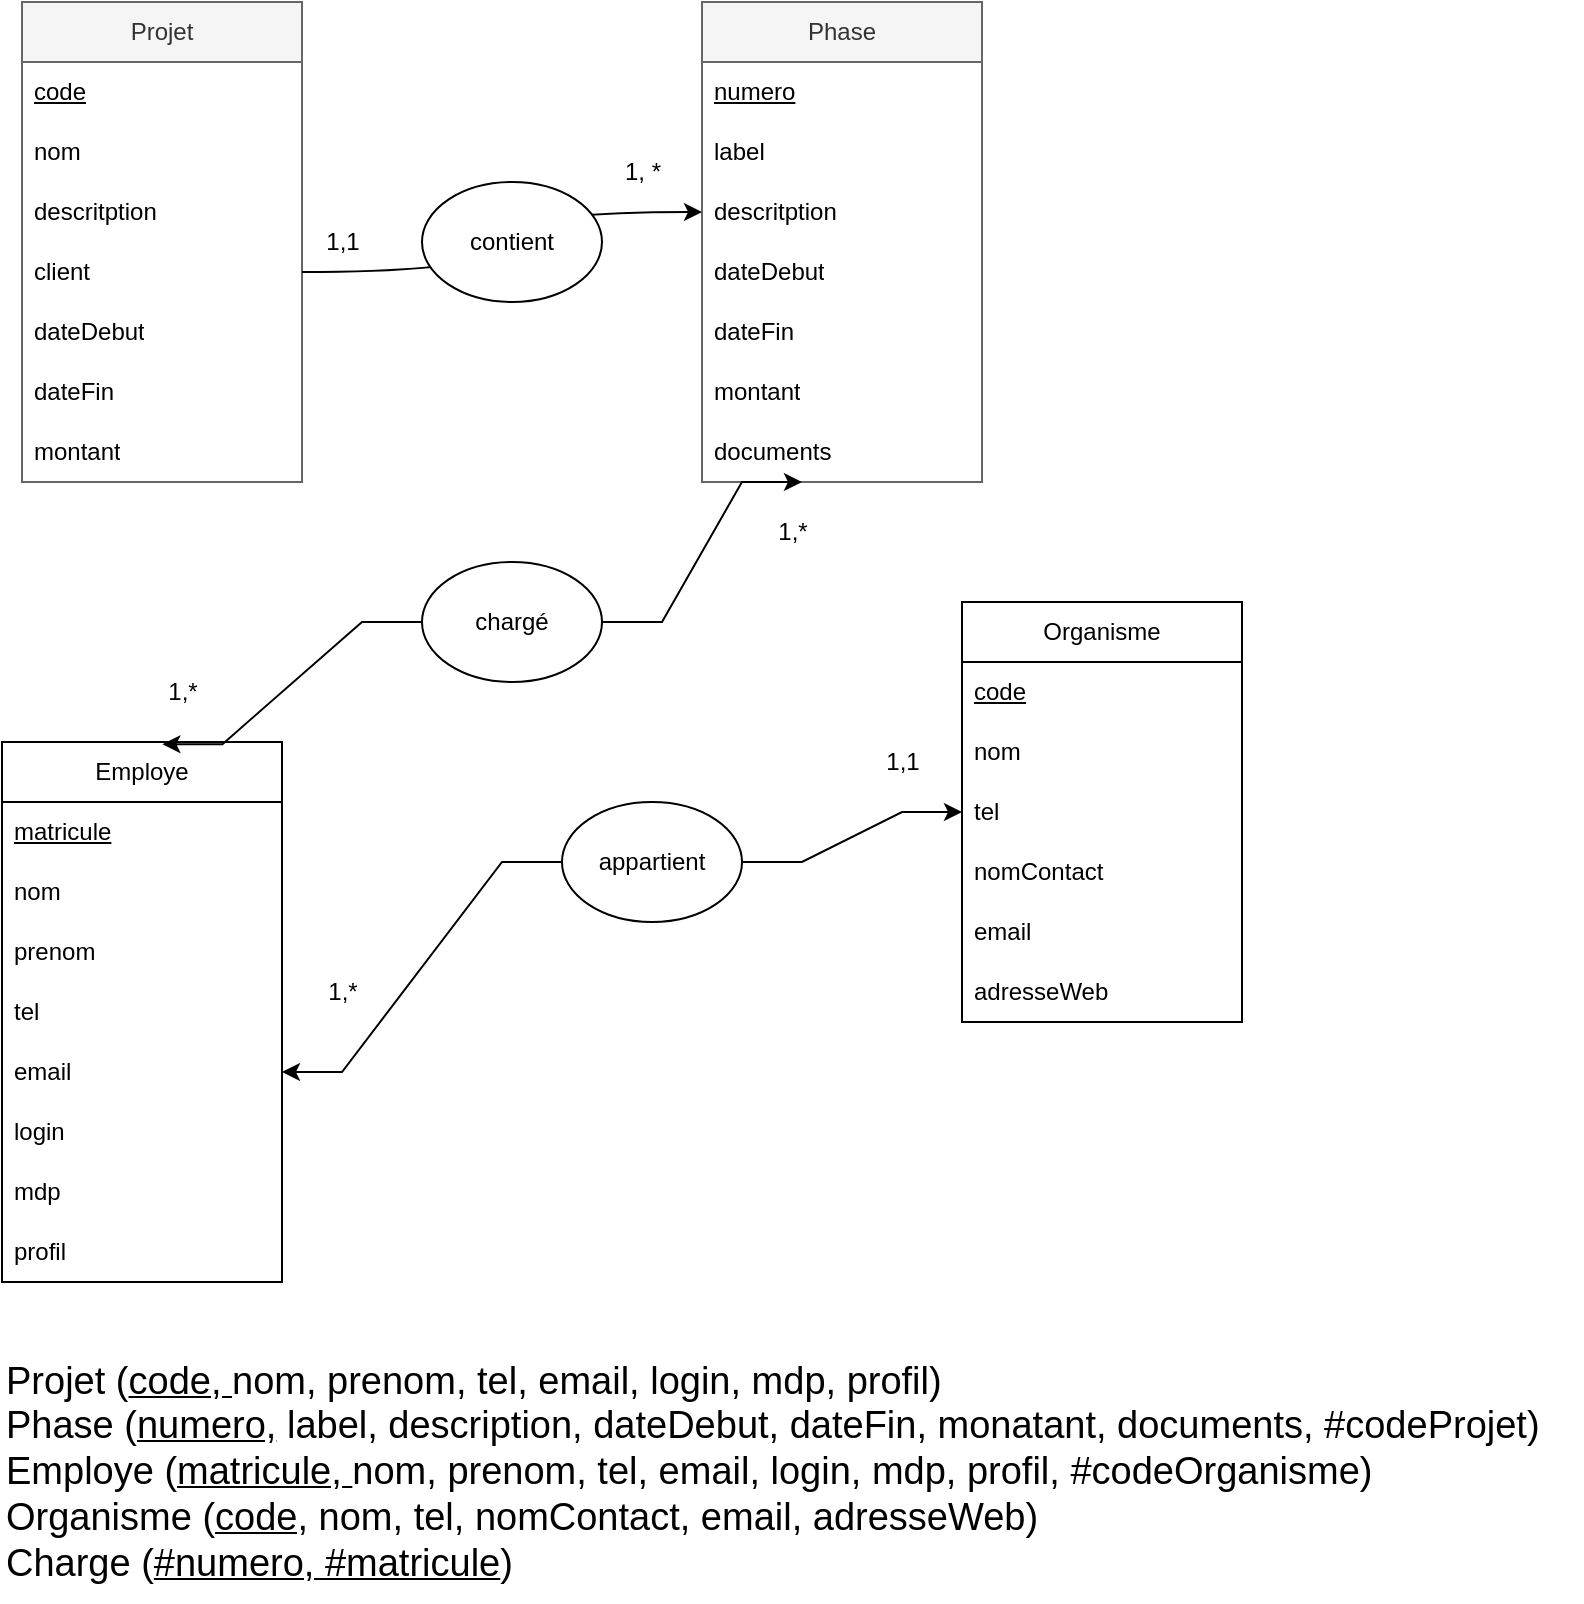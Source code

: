 <mxfile version="22.1.0" type="github">
  <diagram name="Page-1" id="JcwvRXh8fehNPFBF6PG1">
    <mxGraphModel dx="1098" dy="846" grid="1" gridSize="10" guides="1" tooltips="1" connect="1" arrows="1" fold="1" page="1" pageScale="1" pageWidth="850" pageHeight="1100" background="none" math="0" shadow="0">
      <root>
        <mxCell id="0" />
        <mxCell id="1" parent="0" />
        <mxCell id="c1ondT2D3TYu2VIoZrk9-1" value="Projet" style="swimlane;fontStyle=0;childLayout=stackLayout;horizontal=1;startSize=30;horizontalStack=0;resizeParent=1;resizeParentMax=0;resizeLast=0;collapsible=1;marginBottom=0;whiteSpace=wrap;html=1;fillColor=#f5f5f5;fontColor=#333333;strokeColor=#666666;" parent="1" vertex="1">
          <mxGeometry x="40" y="170" width="140" height="240" as="geometry">
            <mxRectangle x="70" y="180" width="70" height="30" as="alternateBounds" />
          </mxGeometry>
        </mxCell>
        <mxCell id="c1ondT2D3TYu2VIoZrk9-2" value="&lt;u&gt;code&lt;/u&gt;" style="text;strokeColor=none;fillColor=none;align=left;verticalAlign=middle;spacingLeft=4;spacingRight=4;overflow=hidden;points=[[0,0.5],[1,0.5]];portConstraint=eastwest;rotatable=0;whiteSpace=wrap;html=1;" parent="c1ondT2D3TYu2VIoZrk9-1" vertex="1">
          <mxGeometry y="30" width="140" height="30" as="geometry" />
        </mxCell>
        <mxCell id="c1ondT2D3TYu2VIoZrk9-3" value="nom" style="text;strokeColor=none;fillColor=none;align=left;verticalAlign=middle;spacingLeft=4;spacingRight=4;overflow=hidden;points=[[0,0.5],[1,0.5]];portConstraint=eastwest;rotatable=0;whiteSpace=wrap;html=1;" parent="c1ondT2D3TYu2VIoZrk9-1" vertex="1">
          <mxGeometry y="60" width="140" height="30" as="geometry" />
        </mxCell>
        <mxCell id="c1ondT2D3TYu2VIoZrk9-4" value="descritption" style="text;strokeColor=none;fillColor=none;align=left;verticalAlign=middle;spacingLeft=4;spacingRight=4;overflow=hidden;points=[[0,0.5],[1,0.5]];portConstraint=eastwest;rotatable=0;whiteSpace=wrap;html=1;" parent="c1ondT2D3TYu2VIoZrk9-1" vertex="1">
          <mxGeometry y="90" width="140" height="30" as="geometry" />
        </mxCell>
        <mxCell id="c1ondT2D3TYu2VIoZrk9-6" value="client" style="text;strokeColor=none;fillColor=none;align=left;verticalAlign=middle;spacingLeft=4;spacingRight=4;overflow=hidden;points=[[0,0.5],[1,0.5]];portConstraint=eastwest;rotatable=0;whiteSpace=wrap;html=1;" parent="c1ondT2D3TYu2VIoZrk9-1" vertex="1">
          <mxGeometry y="120" width="140" height="30" as="geometry" />
        </mxCell>
        <mxCell id="c1ondT2D3TYu2VIoZrk9-13" value="dateDebut" style="text;strokeColor=none;fillColor=none;align=left;verticalAlign=middle;spacingLeft=4;spacingRight=4;overflow=hidden;points=[[0,0.5],[1,0.5]];portConstraint=eastwest;rotatable=0;whiteSpace=wrap;html=1;" parent="c1ondT2D3TYu2VIoZrk9-1" vertex="1">
          <mxGeometry y="150" width="140" height="30" as="geometry" />
        </mxCell>
        <mxCell id="c1ondT2D3TYu2VIoZrk9-12" value="dateFin" style="text;strokeColor=none;fillColor=none;align=left;verticalAlign=middle;spacingLeft=4;spacingRight=4;overflow=hidden;points=[[0,0.5],[1,0.5]];portConstraint=eastwest;rotatable=0;whiteSpace=wrap;html=1;" parent="c1ondT2D3TYu2VIoZrk9-1" vertex="1">
          <mxGeometry y="180" width="140" height="30" as="geometry" />
        </mxCell>
        <mxCell id="c1ondT2D3TYu2VIoZrk9-14" value="montant" style="text;strokeColor=none;fillColor=none;align=left;verticalAlign=middle;spacingLeft=4;spacingRight=4;overflow=hidden;points=[[0,0.5],[1,0.5]];portConstraint=eastwest;rotatable=0;whiteSpace=wrap;html=1;" parent="c1ondT2D3TYu2VIoZrk9-1" vertex="1">
          <mxGeometry y="210" width="140" height="30" as="geometry" />
        </mxCell>
        <mxCell id="c1ondT2D3TYu2VIoZrk9-16" value="Phase" style="swimlane;fontStyle=0;childLayout=stackLayout;horizontal=1;startSize=30;horizontalStack=0;resizeParent=1;resizeParentMax=0;resizeLast=0;collapsible=1;marginBottom=0;whiteSpace=wrap;html=1;fillColor=#f5f5f5;fontColor=#333333;strokeColor=#666666;" parent="1" vertex="1">
          <mxGeometry x="380" y="170" width="140" height="240" as="geometry">
            <mxRectangle x="70" y="180" width="70" height="30" as="alternateBounds" />
          </mxGeometry>
        </mxCell>
        <mxCell id="c1ondT2D3TYu2VIoZrk9-17" value="&lt;u&gt;numero&lt;/u&gt;" style="text;strokeColor=none;fillColor=none;align=left;verticalAlign=middle;spacingLeft=4;spacingRight=4;overflow=hidden;points=[[0,0.5],[1,0.5]];portConstraint=eastwest;rotatable=0;whiteSpace=wrap;html=1;" parent="c1ondT2D3TYu2VIoZrk9-16" vertex="1">
          <mxGeometry y="30" width="140" height="30" as="geometry" />
        </mxCell>
        <mxCell id="c1ondT2D3TYu2VIoZrk9-18" value="label" style="text;strokeColor=none;fillColor=none;align=left;verticalAlign=middle;spacingLeft=4;spacingRight=4;overflow=hidden;points=[[0,0.5],[1,0.5]];portConstraint=eastwest;rotatable=0;whiteSpace=wrap;html=1;" parent="c1ondT2D3TYu2VIoZrk9-16" vertex="1">
          <mxGeometry y="60" width="140" height="30" as="geometry" />
        </mxCell>
        <mxCell id="c1ondT2D3TYu2VIoZrk9-19" value="descritption" style="text;strokeColor=none;fillColor=none;align=left;verticalAlign=middle;spacingLeft=4;spacingRight=4;overflow=hidden;points=[[0,0.5],[1,0.5]];portConstraint=eastwest;rotatable=0;whiteSpace=wrap;html=1;" parent="c1ondT2D3TYu2VIoZrk9-16" vertex="1">
          <mxGeometry y="90" width="140" height="30" as="geometry" />
        </mxCell>
        <mxCell id="c1ondT2D3TYu2VIoZrk9-21" value="dateDebut" style="text;strokeColor=none;fillColor=none;align=left;verticalAlign=middle;spacingLeft=4;spacingRight=4;overflow=hidden;points=[[0,0.5],[1,0.5]];portConstraint=eastwest;rotatable=0;whiteSpace=wrap;html=1;" parent="c1ondT2D3TYu2VIoZrk9-16" vertex="1">
          <mxGeometry y="120" width="140" height="30" as="geometry" />
        </mxCell>
        <mxCell id="c1ondT2D3TYu2VIoZrk9-22" value="dateFin" style="text;strokeColor=none;fillColor=none;align=left;verticalAlign=middle;spacingLeft=4;spacingRight=4;overflow=hidden;points=[[0,0.5],[1,0.5]];portConstraint=eastwest;rotatable=0;whiteSpace=wrap;html=1;" parent="c1ondT2D3TYu2VIoZrk9-16" vertex="1">
          <mxGeometry y="150" width="140" height="30" as="geometry" />
        </mxCell>
        <mxCell id="c1ondT2D3TYu2VIoZrk9-24" value="montant" style="text;strokeColor=none;fillColor=none;align=left;verticalAlign=middle;spacingLeft=4;spacingRight=4;overflow=hidden;points=[[0,0.5],[1,0.5]];portConstraint=eastwest;rotatable=0;whiteSpace=wrap;html=1;" parent="c1ondT2D3TYu2VIoZrk9-16" vertex="1">
          <mxGeometry y="180" width="140" height="30" as="geometry" />
        </mxCell>
        <mxCell id="tyv46yjVIW6z6vfQqK9z-3" value="documents" style="text;strokeColor=none;fillColor=none;align=left;verticalAlign=middle;spacingLeft=4;spacingRight=4;overflow=hidden;points=[[0,0.5],[1,0.5]];portConstraint=eastwest;rotatable=0;whiteSpace=wrap;html=1;" parent="c1ondT2D3TYu2VIoZrk9-16" vertex="1">
          <mxGeometry y="210" width="140" height="30" as="geometry" />
        </mxCell>
        <mxCell id="c1ondT2D3TYu2VIoZrk9-25" style="rounded=0;orthogonalLoop=1;jettySize=auto;html=1;entryX=0;entryY=0.5;entryDx=0;entryDy=0;edgeStyle=orthogonalEdgeStyle;curved=1;" parent="1" source="c1ondT2D3TYu2VIoZrk9-6" target="c1ondT2D3TYu2VIoZrk9-19" edge="1">
          <mxGeometry relative="1" as="geometry" />
        </mxCell>
        <mxCell id="c1ondT2D3TYu2VIoZrk9-26" value="contient" style="ellipse;whiteSpace=wrap;html=1;" parent="1" vertex="1">
          <mxGeometry x="240" y="260" width="90" height="60" as="geometry" />
        </mxCell>
        <mxCell id="tyv46yjVIW6z6vfQqK9z-1" value="1, *" style="text;html=1;align=center;verticalAlign=middle;resizable=0;points=[];autosize=1;strokeColor=none;fillColor=none;" parent="1" vertex="1">
          <mxGeometry x="330" y="240" width="40" height="30" as="geometry" />
        </mxCell>
        <mxCell id="tyv46yjVIW6z6vfQqK9z-2" value="1,1" style="text;html=1;align=center;verticalAlign=middle;resizable=0;points=[];autosize=1;strokeColor=none;fillColor=none;" parent="1" vertex="1">
          <mxGeometry x="180" y="275" width="40" height="30" as="geometry" />
        </mxCell>
        <mxCell id="tyv46yjVIW6z6vfQqK9z-4" value="Employe" style="swimlane;fontStyle=0;childLayout=stackLayout;horizontal=1;startSize=30;horizontalStack=0;resizeParent=1;resizeParentMax=0;resizeLast=0;collapsible=1;marginBottom=0;whiteSpace=wrap;html=1;" parent="1" vertex="1">
          <mxGeometry x="30" y="540" width="140" height="270" as="geometry" />
        </mxCell>
        <mxCell id="tyv46yjVIW6z6vfQqK9z-5" value="&lt;u&gt;matricule&lt;/u&gt;" style="text;strokeColor=none;fillColor=none;align=left;verticalAlign=middle;spacingLeft=4;spacingRight=4;overflow=hidden;points=[[0,0.5],[1,0.5]];portConstraint=eastwest;rotatable=0;whiteSpace=wrap;html=1;" parent="tyv46yjVIW6z6vfQqK9z-4" vertex="1">
          <mxGeometry y="30" width="140" height="30" as="geometry" />
        </mxCell>
        <mxCell id="tyv46yjVIW6z6vfQqK9z-6" value="nom" style="text;strokeColor=none;fillColor=none;align=left;verticalAlign=middle;spacingLeft=4;spacingRight=4;overflow=hidden;points=[[0,0.5],[1,0.5]];portConstraint=eastwest;rotatable=0;whiteSpace=wrap;html=1;" parent="tyv46yjVIW6z6vfQqK9z-4" vertex="1">
          <mxGeometry y="60" width="140" height="30" as="geometry" />
        </mxCell>
        <mxCell id="tyv46yjVIW6z6vfQqK9z-11" value="prenom" style="text;strokeColor=none;fillColor=none;align=left;verticalAlign=middle;spacingLeft=4;spacingRight=4;overflow=hidden;points=[[0,0.5],[1,0.5]];portConstraint=eastwest;rotatable=0;whiteSpace=wrap;html=1;" parent="tyv46yjVIW6z6vfQqK9z-4" vertex="1">
          <mxGeometry y="90" width="140" height="30" as="geometry" />
        </mxCell>
        <mxCell id="tyv46yjVIW6z6vfQqK9z-7" value="tel" style="text;strokeColor=none;fillColor=none;align=left;verticalAlign=middle;spacingLeft=4;spacingRight=4;overflow=hidden;points=[[0,0.5],[1,0.5]];portConstraint=eastwest;rotatable=0;whiteSpace=wrap;html=1;" parent="tyv46yjVIW6z6vfQqK9z-4" vertex="1">
          <mxGeometry y="120" width="140" height="30" as="geometry" />
        </mxCell>
        <mxCell id="tyv46yjVIW6z6vfQqK9z-8" value="email" style="text;strokeColor=none;fillColor=none;align=left;verticalAlign=middle;spacingLeft=4;spacingRight=4;overflow=hidden;points=[[0,0.5],[1,0.5]];portConstraint=eastwest;rotatable=0;whiteSpace=wrap;html=1;" parent="tyv46yjVIW6z6vfQqK9z-4" vertex="1">
          <mxGeometry y="150" width="140" height="30" as="geometry" />
        </mxCell>
        <mxCell id="tyv46yjVIW6z6vfQqK9z-10" value="login" style="text;strokeColor=none;fillColor=none;align=left;verticalAlign=middle;spacingLeft=4;spacingRight=4;overflow=hidden;points=[[0,0.5],[1,0.5]];portConstraint=eastwest;rotatable=0;whiteSpace=wrap;html=1;" parent="tyv46yjVIW6z6vfQqK9z-4" vertex="1">
          <mxGeometry y="180" width="140" height="30" as="geometry" />
        </mxCell>
        <mxCell id="tyv46yjVIW6z6vfQqK9z-9" value="mdp" style="text;strokeColor=none;fillColor=none;align=left;verticalAlign=middle;spacingLeft=4;spacingRight=4;overflow=hidden;points=[[0,0.5],[1,0.5]];portConstraint=eastwest;rotatable=0;whiteSpace=wrap;html=1;" parent="tyv46yjVIW6z6vfQqK9z-4" vertex="1">
          <mxGeometry y="210" width="140" height="30" as="geometry" />
        </mxCell>
        <mxCell id="tyv46yjVIW6z6vfQqK9z-12" value="profil" style="text;strokeColor=none;fillColor=none;align=left;verticalAlign=middle;spacingLeft=4;spacingRight=4;overflow=hidden;points=[[0,0.5],[1,0.5]];portConstraint=eastwest;rotatable=0;whiteSpace=wrap;html=1;" parent="tyv46yjVIW6z6vfQqK9z-4" vertex="1">
          <mxGeometry y="240" width="140" height="30" as="geometry" />
        </mxCell>
        <mxCell id="tyv46yjVIW6z6vfQqK9z-14" value="Organisme" style="swimlane;fontStyle=0;childLayout=stackLayout;horizontal=1;startSize=30;horizontalStack=0;resizeParent=1;resizeParentMax=0;resizeLast=0;collapsible=1;marginBottom=0;whiteSpace=wrap;html=1;" parent="1" vertex="1">
          <mxGeometry x="510" y="470" width="140" height="210" as="geometry" />
        </mxCell>
        <mxCell id="tyv46yjVIW6z6vfQqK9z-15" value="&lt;u&gt;code&lt;/u&gt;" style="text;strokeColor=none;fillColor=none;align=left;verticalAlign=middle;spacingLeft=4;spacingRight=4;overflow=hidden;points=[[0,0.5],[1,0.5]];portConstraint=eastwest;rotatable=0;whiteSpace=wrap;html=1;" parent="tyv46yjVIW6z6vfQqK9z-14" vertex="1">
          <mxGeometry y="30" width="140" height="30" as="geometry" />
        </mxCell>
        <mxCell id="tyv46yjVIW6z6vfQqK9z-16" value="nom" style="text;strokeColor=none;fillColor=none;align=left;verticalAlign=middle;spacingLeft=4;spacingRight=4;overflow=hidden;points=[[0,0.5],[1,0.5]];portConstraint=eastwest;rotatable=0;whiteSpace=wrap;html=1;" parent="tyv46yjVIW6z6vfQqK9z-14" vertex="1">
          <mxGeometry y="60" width="140" height="30" as="geometry" />
        </mxCell>
        <mxCell id="tyv46yjVIW6z6vfQqK9z-17" value="tel" style="text;strokeColor=none;fillColor=none;align=left;verticalAlign=middle;spacingLeft=4;spacingRight=4;overflow=hidden;points=[[0,0.5],[1,0.5]];portConstraint=eastwest;rotatable=0;whiteSpace=wrap;html=1;" parent="tyv46yjVIW6z6vfQqK9z-14" vertex="1">
          <mxGeometry y="90" width="140" height="30" as="geometry" />
        </mxCell>
        <mxCell id="tyv46yjVIW6z6vfQqK9z-18" value="nomContact" style="text;strokeColor=none;fillColor=none;align=left;verticalAlign=middle;spacingLeft=4;spacingRight=4;overflow=hidden;points=[[0,0.5],[1,0.5]];portConstraint=eastwest;rotatable=0;whiteSpace=wrap;html=1;" parent="tyv46yjVIW6z6vfQqK9z-14" vertex="1">
          <mxGeometry y="120" width="140" height="30" as="geometry" />
        </mxCell>
        <mxCell id="tyv46yjVIW6z6vfQqK9z-20" value="email" style="text;strokeColor=none;fillColor=none;align=left;verticalAlign=middle;spacingLeft=4;spacingRight=4;overflow=hidden;points=[[0,0.5],[1,0.5]];portConstraint=eastwest;rotatable=0;whiteSpace=wrap;html=1;" parent="tyv46yjVIW6z6vfQqK9z-14" vertex="1">
          <mxGeometry y="150" width="140" height="30" as="geometry" />
        </mxCell>
        <mxCell id="tyv46yjVIW6z6vfQqK9z-19" value="adresseWeb" style="text;strokeColor=none;fillColor=none;align=left;verticalAlign=middle;spacingLeft=4;spacingRight=4;overflow=hidden;points=[[0,0.5],[1,0.5]];portConstraint=eastwest;rotatable=0;whiteSpace=wrap;html=1;" parent="tyv46yjVIW6z6vfQqK9z-14" vertex="1">
          <mxGeometry y="180" width="140" height="30" as="geometry" />
        </mxCell>
        <mxCell id="tyv46yjVIW6z6vfQqK9z-23" style="edgeStyle=entityRelationEdgeStyle;rounded=0;orthogonalLoop=1;jettySize=auto;html=1;" parent="1" source="tyv46yjVIW6z6vfQqK9z-21" target="tyv46yjVIW6z6vfQqK9z-17" edge="1">
          <mxGeometry relative="1" as="geometry" />
        </mxCell>
        <mxCell id="2MMuHvvYde0ufxcxUDcJ-1" style="edgeStyle=entityRelationEdgeStyle;rounded=0;orthogonalLoop=1;jettySize=auto;html=1;exitX=0;exitY=0.5;exitDx=0;exitDy=0;entryX=1;entryY=0.5;entryDx=0;entryDy=0;" edge="1" parent="1" source="tyv46yjVIW6z6vfQqK9z-21" target="tyv46yjVIW6z6vfQqK9z-8">
          <mxGeometry relative="1" as="geometry" />
        </mxCell>
        <mxCell id="tyv46yjVIW6z6vfQqK9z-21" value="appartient" style="ellipse;whiteSpace=wrap;html=1;" parent="1" vertex="1">
          <mxGeometry x="310" y="570" width="90" height="60" as="geometry" />
        </mxCell>
        <mxCell id="tyv46yjVIW6z6vfQqK9z-24" value="1,1" style="text;html=1;align=center;verticalAlign=middle;resizable=0;points=[];autosize=1;strokeColor=none;fillColor=none;" parent="1" vertex="1">
          <mxGeometry x="460" y="535" width="40" height="30" as="geometry" />
        </mxCell>
        <mxCell id="tyv46yjVIW6z6vfQqK9z-25" value="1,*" style="text;html=1;align=center;verticalAlign=middle;resizable=0;points=[];autosize=1;strokeColor=none;fillColor=none;" parent="1" vertex="1">
          <mxGeometry x="180" y="650" width="40" height="30" as="geometry" />
        </mxCell>
        <mxCell id="tyv46yjVIW6z6vfQqK9z-26" value="chargé" style="ellipse;whiteSpace=wrap;html=1;" parent="1" vertex="1">
          <mxGeometry x="240" y="450" width="90" height="60" as="geometry" />
        </mxCell>
        <mxCell id="tyv46yjVIW6z6vfQqK9z-29" value="1,*" style="text;html=1;align=center;verticalAlign=middle;resizable=0;points=[];autosize=1;strokeColor=none;fillColor=none;" parent="1" vertex="1">
          <mxGeometry x="100" y="500" width="40" height="30" as="geometry" />
        </mxCell>
        <mxCell id="tyv46yjVIW6z6vfQqK9z-30" value="1,*" style="text;html=1;align=center;verticalAlign=middle;resizable=0;points=[];autosize=1;strokeColor=none;fillColor=none;" parent="1" vertex="1">
          <mxGeometry x="405" y="420" width="40" height="30" as="geometry" />
        </mxCell>
        <mxCell id="tyv46yjVIW6z6vfQqK9z-32" style="edgeStyle=entityRelationEdgeStyle;rounded=0;orthogonalLoop=1;jettySize=auto;html=1;entryX=0.573;entryY=0.004;entryDx=0;entryDy=0;entryPerimeter=0;" parent="1" source="tyv46yjVIW6z6vfQqK9z-26" target="tyv46yjVIW6z6vfQqK9z-4" edge="1">
          <mxGeometry relative="1" as="geometry" />
        </mxCell>
        <mxCell id="tyv46yjVIW6z6vfQqK9z-34" value="&lt;font style=&quot;font-size: 19px;&quot;&gt;Projet (&lt;u&gt;code, &lt;/u&gt;nom, prenom, tel, email, login, mdp, profil)&lt;br&gt;Phase (&lt;u&gt;numero,&lt;/u&gt;&amp;nbsp;label, description, dateDebut, dateFin, monatant, documents, #codeProjet)&lt;br&gt;Employe (&lt;u&gt;matricule,&amp;nbsp;&lt;/u&gt;nom, prenom, tel, email, login, mdp, profil, #codeOrganisme)&lt;br&gt;Organisme (&lt;u&gt;code,&lt;/u&gt; nom, tel, nomContact, email, adresseWeb)&lt;br&gt;Charge (&lt;u&gt;#numero, #matricule&lt;/u&gt;)&lt;/font&gt;" style="text;html=1;align=left;verticalAlign=middle;resizable=0;points=[];autosize=1;strokeColor=none;fillColor=none;strokeWidth=0;" parent="1" vertex="1">
          <mxGeometry x="30" y="840" width="790" height="130" as="geometry" />
        </mxCell>
        <mxCell id="2MMuHvvYde0ufxcxUDcJ-3" style="edgeStyle=entityRelationEdgeStyle;rounded=0;orthogonalLoop=1;jettySize=auto;html=1;entryX=0.357;entryY=1;entryDx=0;entryDy=0;entryPerimeter=0;" edge="1" parent="1" source="tyv46yjVIW6z6vfQqK9z-26" target="tyv46yjVIW6z6vfQqK9z-3">
          <mxGeometry relative="1" as="geometry" />
        </mxCell>
      </root>
    </mxGraphModel>
  </diagram>
</mxfile>
